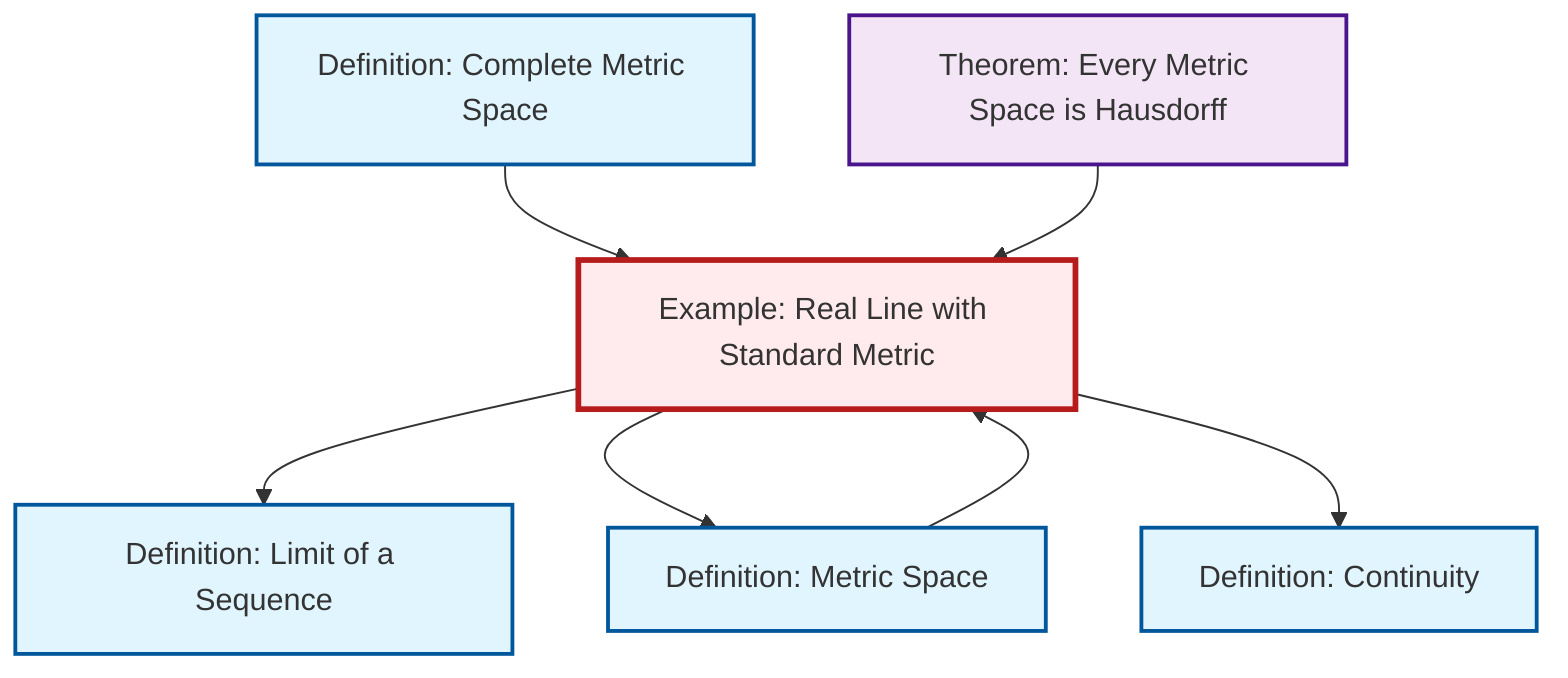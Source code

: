 graph TD
    classDef definition fill:#e1f5fe,stroke:#01579b,stroke-width:2px
    classDef theorem fill:#f3e5f5,stroke:#4a148c,stroke-width:2px
    classDef axiom fill:#fff3e0,stroke:#e65100,stroke-width:2px
    classDef example fill:#e8f5e9,stroke:#1b5e20,stroke-width:2px
    classDef current fill:#ffebee,stroke:#b71c1c,stroke-width:3px
    ex-real-line-metric["Example: Real Line with Standard Metric"]:::example
    def-complete-metric-space["Definition: Complete Metric Space"]:::definition
    def-limit["Definition: Limit of a Sequence"]:::definition
    def-continuity["Definition: Continuity"]:::definition
    thm-metric-hausdorff["Theorem: Every Metric Space is Hausdorff"]:::theorem
    def-metric-space["Definition: Metric Space"]:::definition
    ex-real-line-metric --> def-limit
    def-metric-space --> ex-real-line-metric
    ex-real-line-metric --> def-metric-space
    def-complete-metric-space --> ex-real-line-metric
    thm-metric-hausdorff --> ex-real-line-metric
    ex-real-line-metric --> def-continuity
    class ex-real-line-metric current